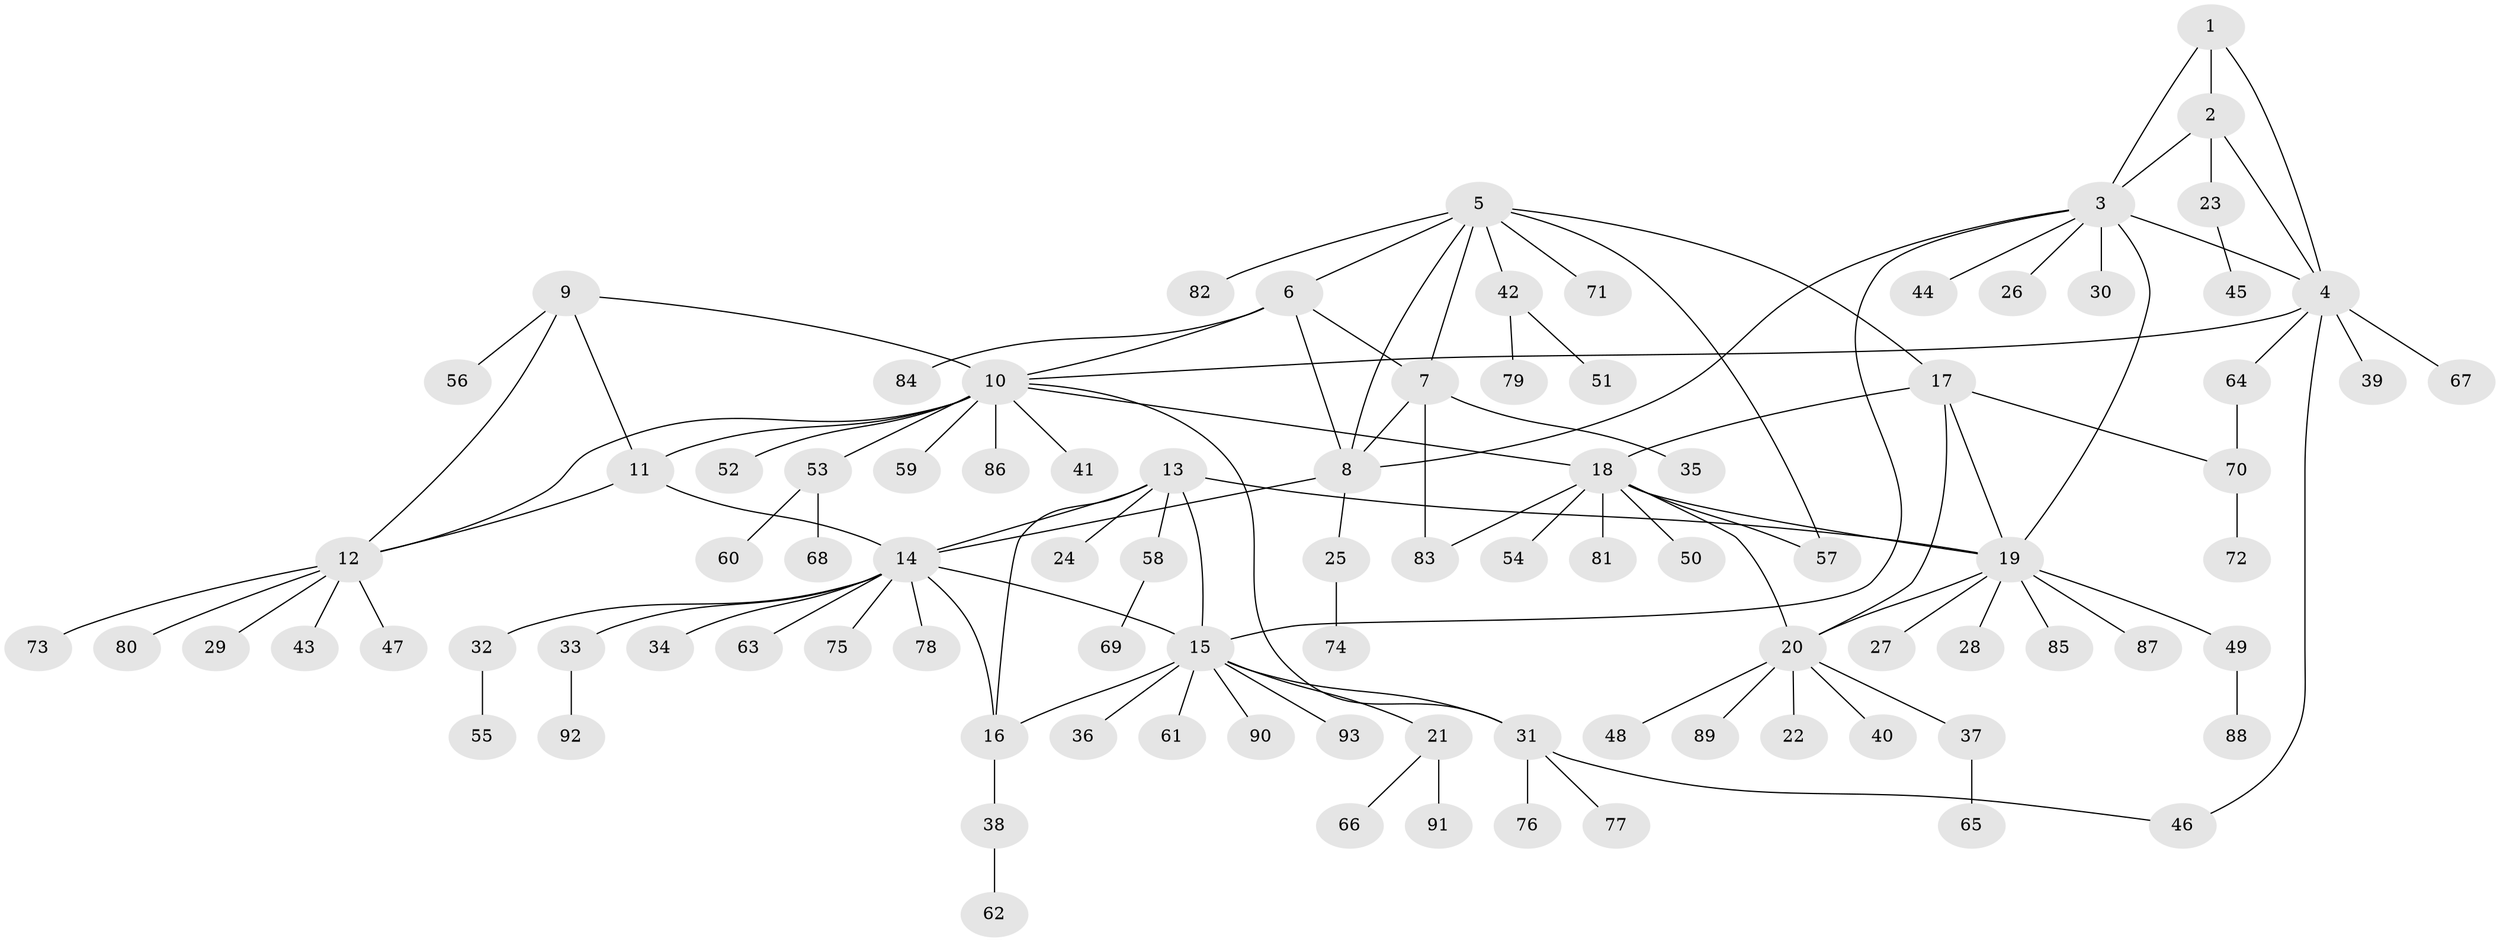 // coarse degree distribution, {4: 0.05357142857142857, 5: 0.08928571428571429, 7: 0.05357142857142857, 10: 0.03571428571428571, 1: 0.5178571428571429, 3: 0.05357142857142857, 6: 0.017857142857142856, 2: 0.14285714285714285, 8: 0.03571428571428571}
// Generated by graph-tools (version 1.1) at 2025/37/03/04/25 23:37:41]
// undirected, 93 vertices, 118 edges
graph export_dot {
  node [color=gray90,style=filled];
  1;
  2;
  3;
  4;
  5;
  6;
  7;
  8;
  9;
  10;
  11;
  12;
  13;
  14;
  15;
  16;
  17;
  18;
  19;
  20;
  21;
  22;
  23;
  24;
  25;
  26;
  27;
  28;
  29;
  30;
  31;
  32;
  33;
  34;
  35;
  36;
  37;
  38;
  39;
  40;
  41;
  42;
  43;
  44;
  45;
  46;
  47;
  48;
  49;
  50;
  51;
  52;
  53;
  54;
  55;
  56;
  57;
  58;
  59;
  60;
  61;
  62;
  63;
  64;
  65;
  66;
  67;
  68;
  69;
  70;
  71;
  72;
  73;
  74;
  75;
  76;
  77;
  78;
  79;
  80;
  81;
  82;
  83;
  84;
  85;
  86;
  87;
  88;
  89;
  90;
  91;
  92;
  93;
  1 -- 2;
  1 -- 3;
  1 -- 4;
  2 -- 3;
  2 -- 4;
  2 -- 23;
  3 -- 4;
  3 -- 8;
  3 -- 15;
  3 -- 19;
  3 -- 26;
  3 -- 30;
  3 -- 44;
  4 -- 10;
  4 -- 39;
  4 -- 46;
  4 -- 64;
  4 -- 67;
  5 -- 6;
  5 -- 7;
  5 -- 8;
  5 -- 17;
  5 -- 42;
  5 -- 57;
  5 -- 71;
  5 -- 82;
  6 -- 7;
  6 -- 8;
  6 -- 10;
  6 -- 84;
  7 -- 8;
  7 -- 35;
  7 -- 83;
  8 -- 14;
  8 -- 25;
  9 -- 10;
  9 -- 11;
  9 -- 12;
  9 -- 56;
  10 -- 11;
  10 -- 12;
  10 -- 18;
  10 -- 31;
  10 -- 41;
  10 -- 52;
  10 -- 53;
  10 -- 59;
  10 -- 86;
  11 -- 12;
  11 -- 14;
  12 -- 29;
  12 -- 43;
  12 -- 47;
  12 -- 73;
  12 -- 80;
  13 -- 14;
  13 -- 15;
  13 -- 16;
  13 -- 19;
  13 -- 24;
  13 -- 58;
  14 -- 15;
  14 -- 16;
  14 -- 32;
  14 -- 33;
  14 -- 34;
  14 -- 63;
  14 -- 75;
  14 -- 78;
  15 -- 16;
  15 -- 21;
  15 -- 31;
  15 -- 36;
  15 -- 61;
  15 -- 90;
  15 -- 93;
  16 -- 38;
  17 -- 18;
  17 -- 19;
  17 -- 20;
  17 -- 70;
  18 -- 19;
  18 -- 20;
  18 -- 50;
  18 -- 54;
  18 -- 57;
  18 -- 81;
  18 -- 83;
  19 -- 20;
  19 -- 27;
  19 -- 28;
  19 -- 49;
  19 -- 85;
  19 -- 87;
  20 -- 22;
  20 -- 37;
  20 -- 40;
  20 -- 48;
  20 -- 89;
  21 -- 66;
  21 -- 91;
  23 -- 45;
  25 -- 74;
  31 -- 46;
  31 -- 76;
  31 -- 77;
  32 -- 55;
  33 -- 92;
  37 -- 65;
  38 -- 62;
  42 -- 51;
  42 -- 79;
  49 -- 88;
  53 -- 60;
  53 -- 68;
  58 -- 69;
  64 -- 70;
  70 -- 72;
}
